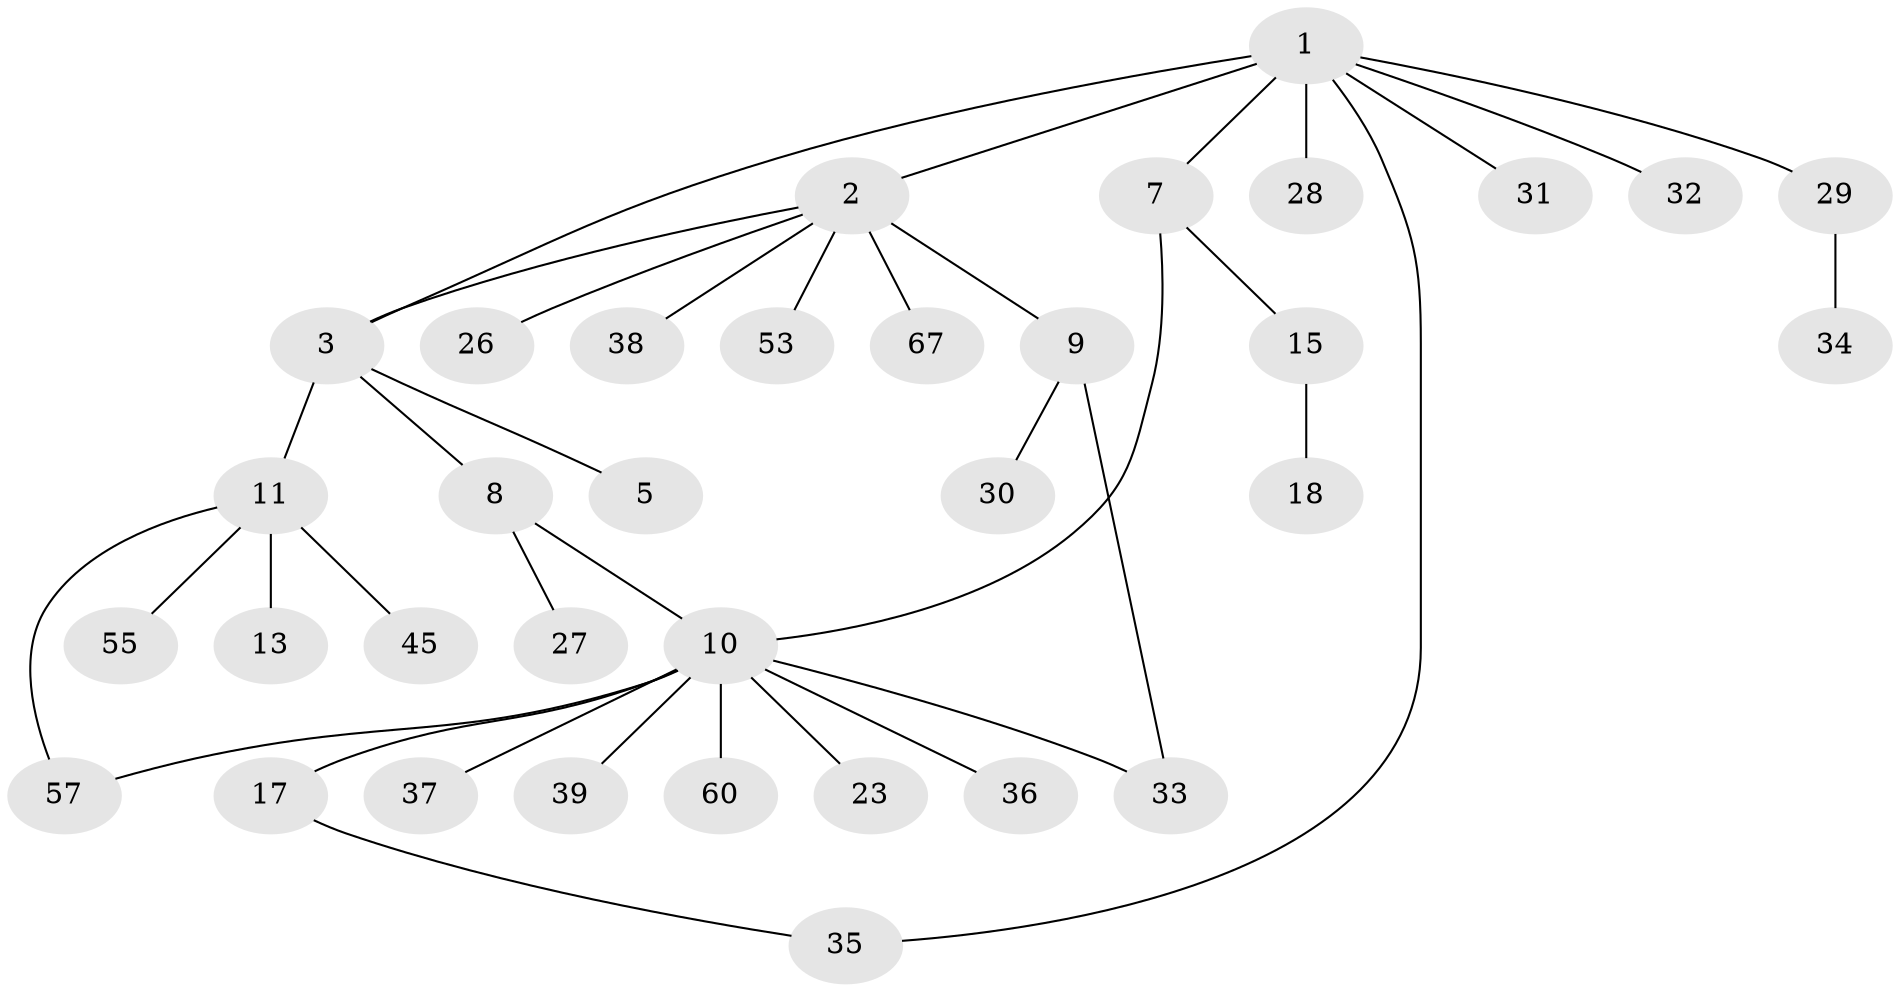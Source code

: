 // original degree distribution, {4: 0.028985507246376812, 9: 0.014492753623188406, 10: 0.014492753623188406, 1: 0.5942028985507246, 2: 0.17391304347826086, 8: 0.028985507246376812, 3: 0.10144927536231885, 11: 0.014492753623188406, 5: 0.028985507246376812}
// Generated by graph-tools (version 1.1) at 2025/14/03/09/25 04:14:39]
// undirected, 34 vertices, 38 edges
graph export_dot {
graph [start="1"]
  node [color=gray90,style=filled];
  1 [super="+6+21"];
  2 [super="+24"];
  3 [super="+59+65+48+44+4+19"];
  5 [super="+42"];
  7;
  8;
  9;
  10 [super="+40+12+16+14+51+64+58+20"];
  11;
  13;
  15;
  17 [super="+22"];
  18;
  23;
  26 [super="+54+63+69"];
  27;
  28;
  29 [super="+49"];
  30;
  31;
  32;
  33;
  34;
  35;
  36;
  37;
  38;
  39;
  45;
  53;
  55;
  57;
  60;
  67;
  1 -- 2 [weight=2];
  1 -- 31;
  1 -- 32;
  1 -- 3;
  1 -- 35;
  1 -- 7;
  1 -- 28;
  1 -- 29;
  2 -- 3;
  2 -- 9;
  2 -- 26;
  2 -- 38;
  2 -- 53;
  2 -- 67;
  3 -- 5;
  3 -- 8;
  3 -- 11;
  7 -- 10;
  7 -- 15;
  8 -- 27;
  8 -- 10;
  9 -- 30;
  9 -- 33;
  10 -- 17;
  10 -- 33;
  10 -- 60;
  10 -- 57;
  10 -- 36;
  10 -- 23;
  10 -- 37;
  10 -- 39;
  11 -- 13;
  11 -- 45;
  11 -- 55;
  11 -- 57;
  15 -- 18;
  17 -- 35;
  29 -- 34;
}
